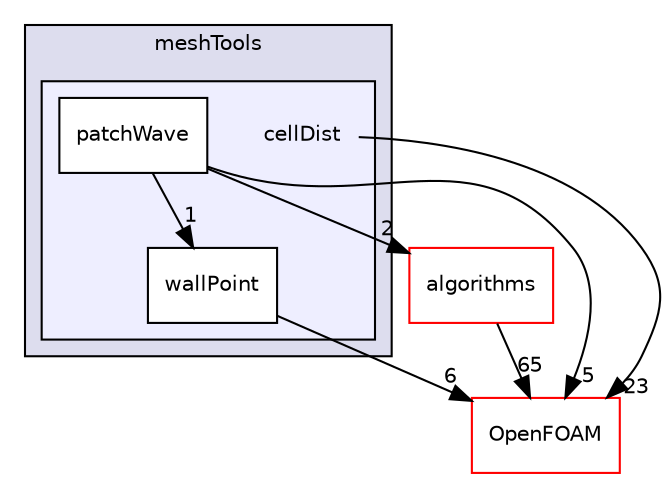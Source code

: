 digraph "src/meshTools/cellDist" {
  bgcolor=transparent;
  compound=true
  node [ fontsize="10", fontname="Helvetica"];
  edge [ labelfontsize="10", labelfontname="Helvetica"];
  subgraph clusterdir_ae30ad0bef50cf391b24c614251bb9fd {
    graph [ bgcolor="#ddddee", pencolor="black", label="meshTools" fontname="Helvetica", fontsize="10", URL="dir_ae30ad0bef50cf391b24c614251bb9fd.html"]
  subgraph clusterdir_8ae854907988b2e3ddeec60c68059dc9 {
    graph [ bgcolor="#eeeeff", pencolor="black", label="" URL="dir_8ae854907988b2e3ddeec60c68059dc9.html"];
    dir_8ae854907988b2e3ddeec60c68059dc9 [shape=plaintext label="cellDist"];
    dir_f1e5f76302cf6e6b86227a07f843fdb1 [shape=box label="patchWave" color="black" fillcolor="white" style="filled" URL="dir_f1e5f76302cf6e6b86227a07f843fdb1.html"];
    dir_a4d309da3709f5b7bdc7fbaa47e1f4e0 [shape=box label="wallPoint" color="black" fillcolor="white" style="filled" URL="dir_a4d309da3709f5b7bdc7fbaa47e1f4e0.html"];
  }
  }
  dir_488f81ac1e9f391f7800e42bf7f5bacd [shape=box label="algorithms" color="red" URL="dir_488f81ac1e9f391f7800e42bf7f5bacd.html"];
  dir_c5473ff19b20e6ec4dfe5c310b3778a8 [shape=box label="OpenFOAM" color="red" URL="dir_c5473ff19b20e6ec4dfe5c310b3778a8.html"];
  dir_488f81ac1e9f391f7800e42bf7f5bacd->dir_c5473ff19b20e6ec4dfe5c310b3778a8 [headlabel="65", labeldistance=1.5 headhref="dir_001747_001892.html"];
  dir_a4d309da3709f5b7bdc7fbaa47e1f4e0->dir_c5473ff19b20e6ec4dfe5c310b3778a8 [headlabel="6", labeldistance=1.5 headhref="dir_001781_001892.html"];
  dir_8ae854907988b2e3ddeec60c68059dc9->dir_c5473ff19b20e6ec4dfe5c310b3778a8 [headlabel="23", labeldistance=1.5 headhref="dir_001779_001892.html"];
  dir_f1e5f76302cf6e6b86227a07f843fdb1->dir_488f81ac1e9f391f7800e42bf7f5bacd [headlabel="2", labeldistance=1.5 headhref="dir_001780_001747.html"];
  dir_f1e5f76302cf6e6b86227a07f843fdb1->dir_c5473ff19b20e6ec4dfe5c310b3778a8 [headlabel="5", labeldistance=1.5 headhref="dir_001780_001892.html"];
  dir_f1e5f76302cf6e6b86227a07f843fdb1->dir_a4d309da3709f5b7bdc7fbaa47e1f4e0 [headlabel="1", labeldistance=1.5 headhref="dir_001780_001781.html"];
}

